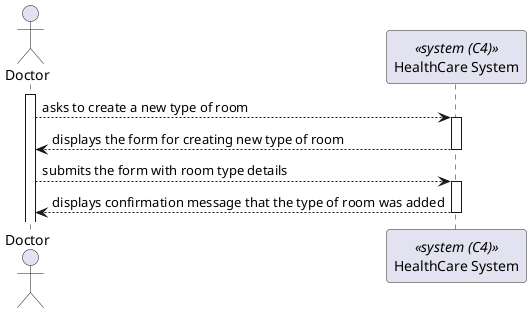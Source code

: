 @startuml AppointmentCreation(level1)

actor Doctor as "Doctor"
participant SYS as "HealthCare System" <<system (C4)>>

activate Doctor 
Doctor --> SYS : asks to create a new type of room

activate SYS 
SYS --> Doctor : displays the form for creating new type of room
deactivate SYS

Doctor --> SYS : submits the form with room type details

activate SYS
SYS --> Doctor : displays confirmation message that the type of room was added

deactivate SYS

@enduml
